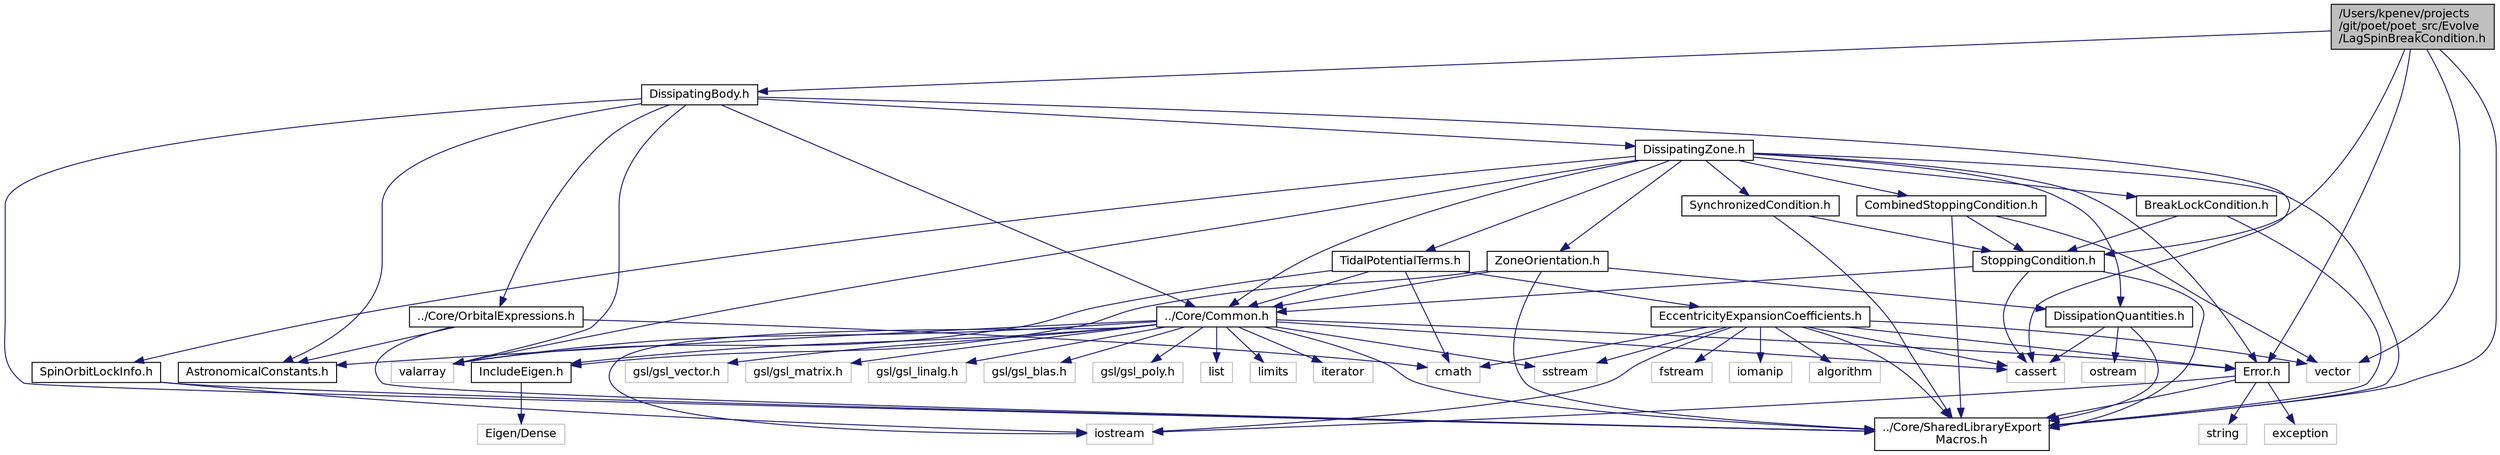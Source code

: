 digraph "/Users/kpenev/projects/git/poet/poet_src/Evolve/LagSpinBreakCondition.h"
{
 // INTERACTIVE_SVG=YES
  edge [fontname="Helvetica",fontsize="12",labelfontname="Helvetica",labelfontsize="12"];
  node [fontname="Helvetica",fontsize="12",shape=record];
  Node0 [label="/Users/kpenev/projects\l/git/poet/poet_src/Evolve\l/LagSpinBreakCondition.h",height=0.2,width=0.4,color="black", fillcolor="grey75", style="filled", fontcolor="black"];
  Node0 -> Node1 [color="midnightblue",fontsize="12",style="solid",fontname="Helvetica"];
  Node1 [label="../Core/SharedLibraryExport\lMacros.h",height=0.2,width=0.4,color="black", fillcolor="white", style="filled",URL="$SharedLibraryExportMacros_8h_source.html"];
  Node0 -> Node2 [color="midnightblue",fontsize="12",style="solid",fontname="Helvetica"];
  Node2 [label="StoppingCondition.h",height=0.2,width=0.4,color="black", fillcolor="white", style="filled",URL="$StoppingCondition_8h.html",tooltip="Defines the various stopping conditions needed by OrbitSolver. "];
  Node2 -> Node1 [color="midnightblue",fontsize="12",style="solid",fontname="Helvetica"];
  Node2 -> Node3 [color="midnightblue",fontsize="12",style="solid",fontname="Helvetica"];
  Node3 [label="../Core/Common.h",height=0.2,width=0.4,color="black", fillcolor="white", style="filled",URL="$Core_2Common_8h.html",tooltip="Declaration of some general purpose utilities. "];
  Node3 -> Node4 [color="midnightblue",fontsize="12",style="solid",fontname="Helvetica"];
  Node4 [label="list",height=0.2,width=0.4,color="grey75", fillcolor="white", style="filled"];
  Node3 -> Node5 [color="midnightblue",fontsize="12",style="solid",fontname="Helvetica"];
  Node5 [label="valarray",height=0.2,width=0.4,color="grey75", fillcolor="white", style="filled"];
  Node3 -> Node6 [color="midnightblue",fontsize="12",style="solid",fontname="Helvetica"];
  Node6 [label="limits",height=0.2,width=0.4,color="grey75", fillcolor="white", style="filled"];
  Node3 -> Node7 [color="midnightblue",fontsize="12",style="solid",fontname="Helvetica"];
  Node7 [label="sstream",height=0.2,width=0.4,color="grey75", fillcolor="white", style="filled"];
  Node3 -> Node8 [color="midnightblue",fontsize="12",style="solid",fontname="Helvetica"];
  Node8 [label="iostream",height=0.2,width=0.4,color="grey75", fillcolor="white", style="filled"];
  Node3 -> Node9 [color="midnightblue",fontsize="12",style="solid",fontname="Helvetica"];
  Node9 [label="iterator",height=0.2,width=0.4,color="grey75", fillcolor="white", style="filled"];
  Node3 -> Node10 [color="midnightblue",fontsize="12",style="solid",fontname="Helvetica"];
  Node10 [label="gsl/gsl_vector.h",height=0.2,width=0.4,color="grey75", fillcolor="white", style="filled"];
  Node3 -> Node11 [color="midnightblue",fontsize="12",style="solid",fontname="Helvetica"];
  Node11 [label="gsl/gsl_matrix.h",height=0.2,width=0.4,color="grey75", fillcolor="white", style="filled"];
  Node3 -> Node12 [color="midnightblue",fontsize="12",style="solid",fontname="Helvetica"];
  Node12 [label="gsl/gsl_linalg.h",height=0.2,width=0.4,color="grey75", fillcolor="white", style="filled"];
  Node3 -> Node13 [color="midnightblue",fontsize="12",style="solid",fontname="Helvetica"];
  Node13 [label="gsl/gsl_blas.h",height=0.2,width=0.4,color="grey75", fillcolor="white", style="filled"];
  Node3 -> Node14 [color="midnightblue",fontsize="12",style="solid",fontname="Helvetica"];
  Node14 [label="gsl/gsl_poly.h",height=0.2,width=0.4,color="grey75", fillcolor="white", style="filled"];
  Node3 -> Node15 [color="midnightblue",fontsize="12",style="solid",fontname="Helvetica"];
  Node15 [label="cassert",height=0.2,width=0.4,color="grey75", fillcolor="white", style="filled"];
  Node3 -> Node1 [color="midnightblue",fontsize="12",style="solid",fontname="Helvetica"];
  Node3 -> Node16 [color="midnightblue",fontsize="12",style="solid",fontname="Helvetica"];
  Node16 [label="Error.h",height=0.2,width=0.4,color="black", fillcolor="white", style="filled",URL="$Error_8h.html",tooltip="Defines the exception hierarchy used by this code. "];
  Node16 -> Node1 [color="midnightblue",fontsize="12",style="solid",fontname="Helvetica"];
  Node16 -> Node8 [color="midnightblue",fontsize="12",style="solid",fontname="Helvetica"];
  Node16 -> Node17 [color="midnightblue",fontsize="12",style="solid",fontname="Helvetica"];
  Node17 [label="exception",height=0.2,width=0.4,color="grey75", fillcolor="white", style="filled"];
  Node16 -> Node18 [color="midnightblue",fontsize="12",style="solid",fontname="Helvetica"];
  Node18 [label="string",height=0.2,width=0.4,color="grey75", fillcolor="white", style="filled"];
  Node3 -> Node19 [color="midnightblue",fontsize="12",style="solid",fontname="Helvetica"];
  Node19 [label="AstronomicalConstants.h",height=0.2,width=0.4,color="black", fillcolor="white", style="filled",URL="$AstronomicalConstants_8h.html",tooltip="Defines various astronomical constants. "];
  Node3 -> Node20 [color="midnightblue",fontsize="12",style="solid",fontname="Helvetica"];
  Node20 [label="IncludeEigen.h",height=0.2,width=0.4,color="black", fillcolor="white", style="filled",URL="$IncludeEigen_8h_source.html"];
  Node20 -> Node21 [color="midnightblue",fontsize="12",style="solid",fontname="Helvetica"];
  Node21 [label="Eigen/Dense",height=0.2,width=0.4,color="grey75", fillcolor="white", style="filled"];
  Node2 -> Node15 [color="midnightblue",fontsize="12",style="solid",fontname="Helvetica"];
  Node0 -> Node22 [color="midnightblue",fontsize="12",style="solid",fontname="Helvetica"];
  Node22 [label="DissipatingBody.h",height=0.2,width=0.4,color="black", fillcolor="white", style="filled",URL="$DissipatingBody_8h.html",tooltip="Declares the DissipatingBody class. "];
  Node22 -> Node1 [color="midnightblue",fontsize="12",style="solid",fontname="Helvetica"];
  Node22 -> Node23 [color="midnightblue",fontsize="12",style="solid",fontname="Helvetica"];
  Node23 [label="DissipatingZone.h",height=0.2,width=0.4,color="black", fillcolor="white", style="filled",URL="$DissipatingZone_8h.html",tooltip="Declares a class representing one zone of a body dissipative to tidal distortions. "];
  Node23 -> Node24 [color="midnightblue",fontsize="12",style="solid",fontname="Helvetica"];
  Node24 [label="ZoneOrientation.h",height=0.2,width=0.4,color="black", fillcolor="white", style="filled",URL="$ZoneOrientation_8h.html",tooltip="Declares a class for orientations of zones of DissipatingBody objects. "];
  Node24 -> Node1 [color="midnightblue",fontsize="12",style="solid",fontname="Helvetica"];
  Node24 -> Node25 [color="midnightblue",fontsize="12",style="solid",fontname="Helvetica"];
  Node25 [label="DissipationQuantities.h",height=0.2,width=0.4,color="black", fillcolor="white", style="filled",URL="$DissipationQuantities_8h.html",tooltip="Declaration of enumerations of dissipation quantities and derivatives. "];
  Node25 -> Node1 [color="midnightblue",fontsize="12",style="solid",fontname="Helvetica"];
  Node25 -> Node26 [color="midnightblue",fontsize="12",style="solid",fontname="Helvetica"];
  Node26 [label="ostream",height=0.2,width=0.4,color="grey75", fillcolor="white", style="filled"];
  Node25 -> Node15 [color="midnightblue",fontsize="12",style="solid",fontname="Helvetica"];
  Node24 -> Node3 [color="midnightblue",fontsize="12",style="solid",fontname="Helvetica"];
  Node24 -> Node20 [color="midnightblue",fontsize="12",style="solid",fontname="Helvetica"];
  Node23 -> Node1 [color="midnightblue",fontsize="12",style="solid",fontname="Helvetica"];
  Node23 -> Node16 [color="midnightblue",fontsize="12",style="solid",fontname="Helvetica"];
  Node23 -> Node27 [color="midnightblue",fontsize="12",style="solid",fontname="Helvetica"];
  Node27 [label="TidalPotentialTerms.h",height=0.2,width=0.4,color="black", fillcolor="white", style="filled",URL="$TidalPotentialTerms_8h.html",tooltip="Declare an interface for evaluating the expansion of the tidal potential. "];
  Node27 -> Node28 [color="midnightblue",fontsize="12",style="solid",fontname="Helvetica"];
  Node28 [label="cmath",height=0.2,width=0.4,color="grey75", fillcolor="white", style="filled"];
  Node27 -> Node5 [color="midnightblue",fontsize="12",style="solid",fontname="Helvetica"];
  Node27 -> Node29 [color="midnightblue",fontsize="12",style="solid",fontname="Helvetica"];
  Node29 [label="EccentricityExpansionCoefficients.h",height=0.2,width=0.4,color="black", fillcolor="white", style="filled",URL="$EccentricityExpansionCoefficients_8h.html",tooltip="Declares a class which provides the [  coefficients]{InclinationEccentricity_pms1}. "];
  Node29 -> Node1 [color="midnightblue",fontsize="12",style="solid",fontname="Helvetica"];
  Node29 -> Node16 [color="midnightblue",fontsize="12",style="solid",fontname="Helvetica"];
  Node29 -> Node30 [color="midnightblue",fontsize="12",style="solid",fontname="Helvetica"];
  Node30 [label="vector",height=0.2,width=0.4,color="grey75", fillcolor="white", style="filled"];
  Node29 -> Node31 [color="midnightblue",fontsize="12",style="solid",fontname="Helvetica"];
  Node31 [label="fstream",height=0.2,width=0.4,color="grey75", fillcolor="white", style="filled"];
  Node29 -> Node32 [color="midnightblue",fontsize="12",style="solid",fontname="Helvetica"];
  Node32 [label="iomanip",height=0.2,width=0.4,color="grey75", fillcolor="white", style="filled"];
  Node29 -> Node28 [color="midnightblue",fontsize="12",style="solid",fontname="Helvetica"];
  Node29 -> Node8 [color="midnightblue",fontsize="12",style="solid",fontname="Helvetica"];
  Node29 -> Node7 [color="midnightblue",fontsize="12",style="solid",fontname="Helvetica"];
  Node29 -> Node15 [color="midnightblue",fontsize="12",style="solid",fontname="Helvetica"];
  Node29 -> Node33 [color="midnightblue",fontsize="12",style="solid",fontname="Helvetica"];
  Node33 [label="algorithm",height=0.2,width=0.4,color="grey75", fillcolor="white", style="filled"];
  Node27 -> Node3 [color="midnightblue",fontsize="12",style="solid",fontname="Helvetica"];
  Node23 -> Node25 [color="midnightblue",fontsize="12",style="solid",fontname="Helvetica"];
  Node23 -> Node34 [color="midnightblue",fontsize="12",style="solid",fontname="Helvetica"];
  Node34 [label="SpinOrbitLockInfo.h",height=0.2,width=0.4,color="black", fillcolor="white", style="filled",URL="$SpinOrbitLockInfo_8h.html",tooltip="Defines the SpinOrbitLockInfo class. "];
  Node34 -> Node1 [color="midnightblue",fontsize="12",style="solid",fontname="Helvetica"];
  Node34 -> Node8 [color="midnightblue",fontsize="12",style="solid",fontname="Helvetica"];
  Node23 -> Node35 [color="midnightblue",fontsize="12",style="solid",fontname="Helvetica"];
  Node35 [label="CombinedStoppingCondition.h",height=0.2,width=0.4,color="black", fillcolor="white", style="filled",URL="$CombinedStoppingCondition_8h.html",tooltip="Declares a class for a stopping condition that combines other stopping conditions. "];
  Node35 -> Node1 [color="midnightblue",fontsize="12",style="solid",fontname="Helvetica"];
  Node35 -> Node2 [color="midnightblue",fontsize="12",style="solid",fontname="Helvetica"];
  Node35 -> Node30 [color="midnightblue",fontsize="12",style="solid",fontname="Helvetica"];
  Node23 -> Node36 [color="midnightblue",fontsize="12",style="solid",fontname="Helvetica"];
  Node36 [label="BreakLockCondition.h",height=0.2,width=0.4,color="black", fillcolor="white", style="filled",URL="$BreakLockCondition_8h.html",tooltip="Declares a class for a stopping condition monitoring when a locked zone loses the lock..."];
  Node36 -> Node1 [color="midnightblue",fontsize="12",style="solid",fontname="Helvetica"];
  Node36 -> Node2 [color="midnightblue",fontsize="12",style="solid",fontname="Helvetica"];
  Node23 -> Node37 [color="midnightblue",fontsize="12",style="solid",fontname="Helvetica"];
  Node37 [label="SynchronizedCondition.h",height=0.2,width=0.4,color="black", fillcolor="white", style="filled",URL="$SynchronizedCondition_8h.html",tooltip="Declares a stopping condition monitoring spin-orbit synchronization. "];
  Node37 -> Node1 [color="midnightblue",fontsize="12",style="solid",fontname="Helvetica"];
  Node37 -> Node2 [color="midnightblue",fontsize="12",style="solid",fontname="Helvetica"];
  Node23 -> Node3 [color="midnightblue",fontsize="12",style="solid",fontname="Helvetica"];
  Node23 -> Node5 [color="midnightblue",fontsize="12",style="solid",fontname="Helvetica"];
  Node22 -> Node38 [color="midnightblue",fontsize="12",style="solid",fontname="Helvetica"];
  Node38 [label="../Core/OrbitalExpressions.h",height=0.2,width=0.4,color="black", fillcolor="white", style="filled",URL="$OrbitalExpressions_8h.html",tooltip="A collection of functions which calculate various quantities for two body orbits. ..."];
  Node38 -> Node1 [color="midnightblue",fontsize="12",style="solid",fontname="Helvetica"];
  Node38 -> Node28 [color="midnightblue",fontsize="12",style="solid",fontname="Helvetica"];
  Node38 -> Node19 [color="midnightblue",fontsize="12",style="solid",fontname="Helvetica"];
  Node22 -> Node19 [color="midnightblue",fontsize="12",style="solid",fontname="Helvetica"];
  Node22 -> Node3 [color="midnightblue",fontsize="12",style="solid",fontname="Helvetica"];
  Node22 -> Node5 [color="midnightblue",fontsize="12",style="solid",fontname="Helvetica"];
  Node22 -> Node15 [color="midnightblue",fontsize="12",style="solid",fontname="Helvetica"];
  Node0 -> Node16 [color="midnightblue",fontsize="12",style="solid",fontname="Helvetica"];
  Node0 -> Node30 [color="midnightblue",fontsize="12",style="solid",fontname="Helvetica"];
}
